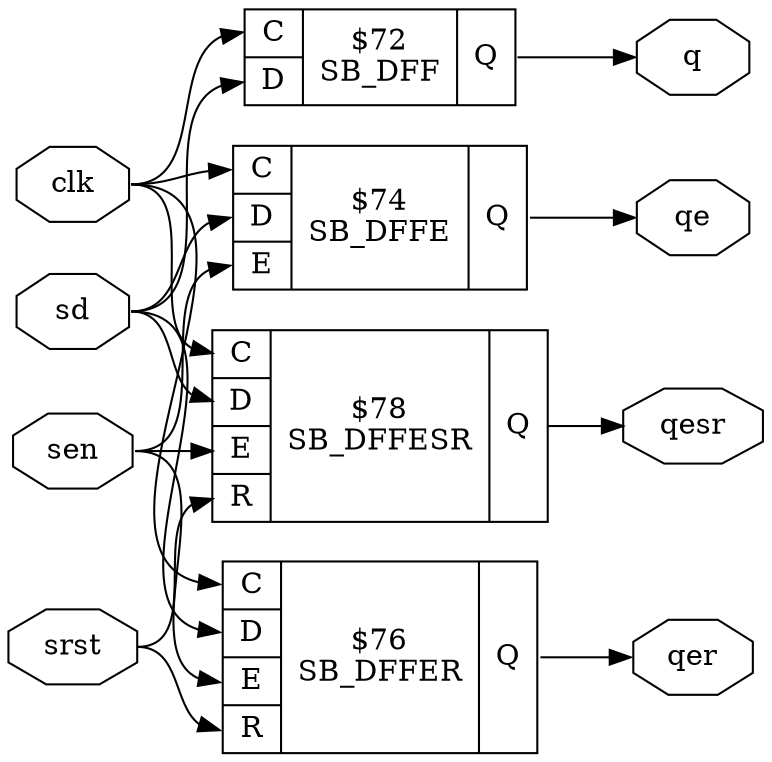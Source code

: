 digraph "dff_design" {
rankdir="LR";
remincross=true;
n2 [ shape=octagon, label="clk", color="black", fontcolor="black" ];
n3 [ shape=octagon, label="q", color="black", fontcolor="black" ];
n4 [ shape=octagon, label="qe", color="black", fontcolor="black" ];
n5 [ shape=octagon, label="qer", color="black", fontcolor="black" ];
n6 [ shape=octagon, label="qesr", color="black", fontcolor="black" ];
n7 [ shape=octagon, label="sd", color="black", fontcolor="black" ];
n8 [ shape=octagon, label="sen", color="black", fontcolor="black" ];
n9 [ shape=octagon, label="srst", color="black", fontcolor="black" ];
c13 [ shape=record, label="{{<p10> C|<p11> D}|$72\nSB_DFF|{<p12> Q}}" ];
c15 [ shape=record, label="{{<p10> C|<p11> D|<p14> E}|$74\nSB_DFFE|{<p12> Q}}" ];
c17 [ shape=record, label="{{<p10> C|<p11> D|<p14> E|<p16> R}|$78\nSB_DFFESR|{<p12> Q}}" ];
c18 [ shape=record, label="{{<p10> C|<p11> D|<p14> E|<p16> R}|$76\nSB_DFFER|{<p12> Q}}" ];
n2:e -> c13:p10:w [color="black", label=""];
n2:e -> c15:p10:w [color="black", label=""];
n2:e -> c17:p10:w [color="black", label=""];
n2:e -> c18:p10:w [color="black", label=""];
c13:p12:e -> n3:w [color="black", label=""];
c15:p12:e -> n4:w [color="black", label=""];
c18:p12:e -> n5:w [color="black", label=""];
c17:p12:e -> n6:w [color="black", label=""];
n7:e -> c13:p11:w [color="black", label=""];
n7:e -> c15:p11:w [color="black", label=""];
n7:e -> c17:p11:w [color="black", label=""];
n7:e -> c18:p11:w [color="black", label=""];
n8:e -> c15:p14:w [color="black", label=""];
n8:e -> c17:p14:w [color="black", label=""];
n8:e -> c18:p14:w [color="black", label=""];
n9:e -> c17:p16:w [color="black", label=""];
n9:e -> c18:p16:w [color="black", label=""];
}
